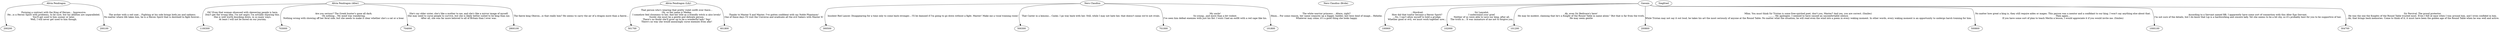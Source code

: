 strict digraph servant_voices {
	100100 [label="Altria Pendragon" servant_class=1]
	100100 -> 200200 [label="Forming a contract with the King of Heroes... Impressive.\nHe...is a Heroic Spirit with problems, to be sure, but his abilities are unparalleled.\nYou'll get used to him sooner or later.\nWell, I will never get used to him though."]
	100100 -> 200100 [label="The archer with a red coat... Fighting at his side brings both joy and sadness.\nNo matter where life takes him, he is a Heroic Spirit that is destined to fight forever..."]
	100200 [label="Altria Pendragon (Alter)" servant_class=1]
	100200 -> 1100300 [label="Oh? Even that woman obsessed with skewering people is here.\nDon't get the wrong idea. I'm not angry. I'm actually enjoying this.\nShe is well worth knocking down, in so many ways.\nAt least I will not be bored on our journey."]
	100200 -> 703000 [label="Are you serious? The Greek hunter's gone all dark.\nOh nothing... My mind was wandering.\nNothing wrong with showing off her feral side, but she needs to make it clear whether she's a cat or a boar."]
	100200 -> 704000 [label="She's my older sister, she's like a mother to me, and she's like a mirror image of myself.\nShe may need to curse people to survive, but she is likely better suited to be king than me.\nAfter all, she was far more beloved to all of Britain than I ever was."]
	100200 -> 2800100 [label="The faerie king Oberon...is that really him? He seems to carry the air of a dragon more than a faerie..."]
	100300 [label="Altria Pendragon (Lily)" servant_class=1]
	100300 -> 501700 [label="That person who's wearing that pretty violet outfit over there...\nOh, so her name is Medea.\nI somehow feel closeness to her. And her title as a friendly witch is also lovely!\nSurely she must be a gentle and delicate person.\nThere's no doubt she'll grow up to be a wonderful lady! Yep!\nThere's no way she would annoyingly curse enemies from afar!"]
	100300 -> 601800 [label="Thanks to Master X and Master, I've gotten confident with my Noble Phantasm!\nOne of these days I'll visit the Universe and eradicate all the evil Sabers with Master X!"]
	100500 [label="Nero Claudius" servant_class=1]
	100500 -> 300500 [label="Insolent Red Lancer. Disappearing for a time only to come back stronger... I'll be damned if I'm going to go down without a fight. Master! Make me a vocal training room!"]
	100500 -> 500300 [label="That Caster in a kimono... Casko. I go way back with her. Still, while I may not hate her, that doesn't mean we're not rivals."]
	100500 -> 701000 [label="My uncle!\nSo young...and more than a bit violent.\nI've seen him defeat enemies with just his fist. I wish I had an outfit with a red cape like his."]
	100500 -> 101800 [label="The white warrior princess... Altera, right?\nHmm... For some reason, her name conjures up a bigger, badder, last boss kind of image... Hehehe.\nWhatever may come, it's a good thing she looks happy."]
	100600 [label="Nero Claudius (Bride)" servant_class=1]
	100700 [label=Gawain servant_class=1]
	100700 -> 100900 [label="...Mordred.\nHow did that traitor become a Heroic Spirit?\n...No, I can't allow myself to hold a grudge.\nWhether good or evil, we must work together now..."]
	100700 -> 102000 [label="Sir Lancelot.\nI understand your grief.\nNeither of us were able to save our king, after all.\nThe truth is... It was immature of me not to forgive you."]
	100700 -> 101200 [label="Ah, even Sir Bedivere's here!\nHe may be modest, claiming that he's \a Knight of the Round Table in name alone.\" But that is far from the truth.\nHe may seem gentle"]
	100700 -> 200800 [label="Mhm. You must think Sir Tristan is some free-spirited poet, don't you, Master? And yes, you are correct. (Smiles) \n......... My apologies. I seemed to have caused an uncomfortable silence.\nWhile Tristan may not say it out loud, he takes his art the most seriously of anyone at the Round Table. No matter what the situation, he will read even the wind into a poem in every waking moment. In other words, every waking moment is an opportunity to undergo harsh training for him."]
	100700 -> 500800 [label="No matter how great a king is, they still require aides or mages. This person was a mentor and a confidant to our king. I won't say anything else about that.\nThen again...\nIf you have some sort of plan to teach Merlin a lesson, I would appreciate it if you would invite me. (Smiles)"]
	100700 -> 1000100 [label="According to a Servant named BB, I apparently have some sort of connection with this Alter Ego Servant.\nI'm not sure of the details, but I do know that Lip is a hardworking and sincere lady. Yet she seems to be a bit shy, so it's probably best for you to be supportive of her."]
	100700 -> 304700 [label="Sir Percival. The proud protector.\nHe was the one the Knights of the Round Table trusted most. Even I felt at ease when I was around him, and I even confided in him.\n...Ah, that brings back memories. Come to think of it, it must have been the golden age of the Round Table when he was well and active."]
	100800 [label=Siegfried servant_class=1]
}
